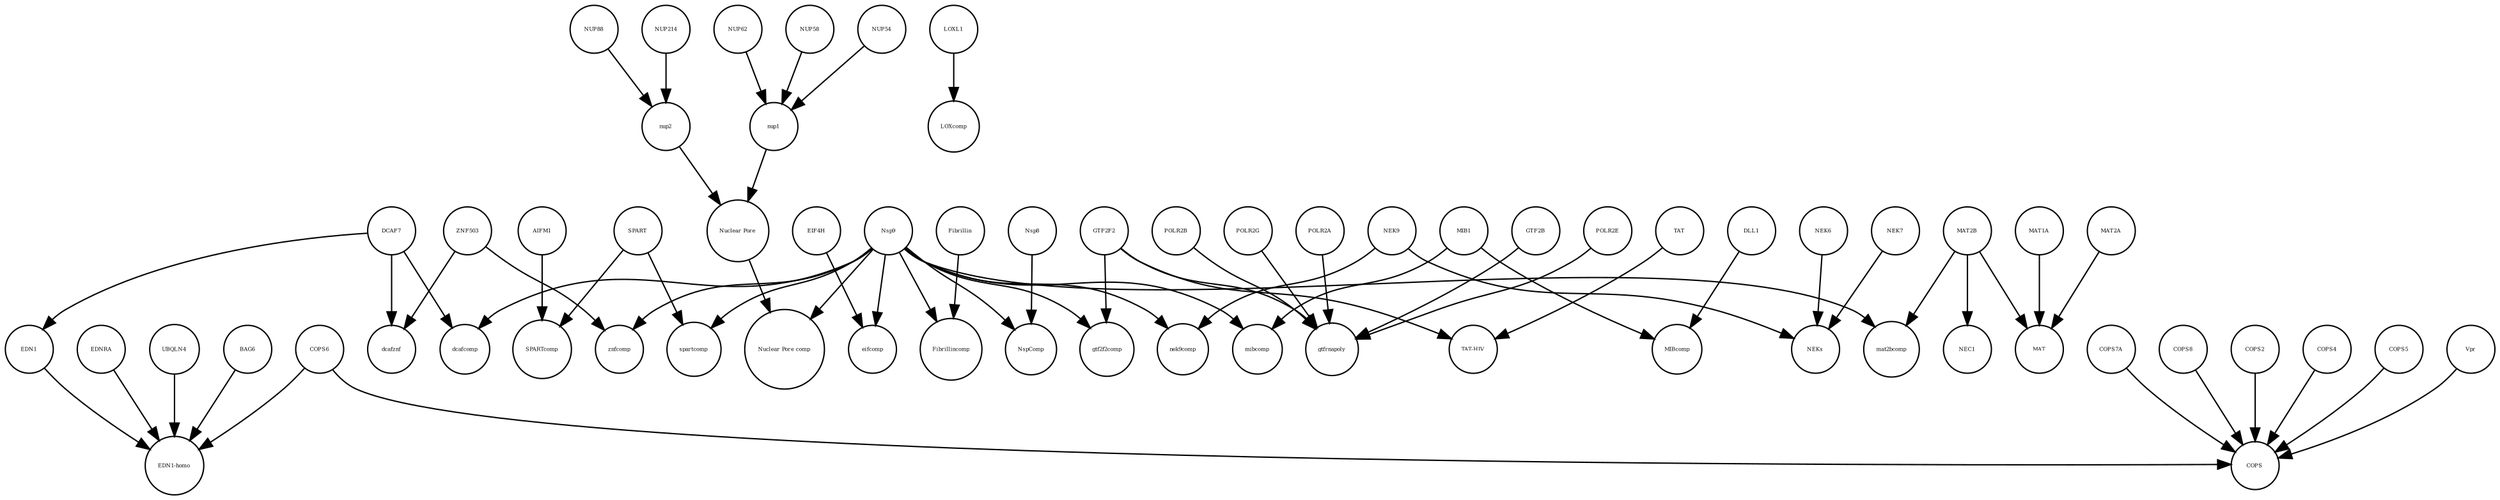 strict digraph  {
UBQLN4 [annotation="", bipartite=0, cls=macromolecule, fontsize=4, label=UBQLN4, shape=circle];
spartcomp [annotation="", bipartite=0, cls=complex, fontsize=4, label=spartcomp, shape=circle];
MIBcomp [annotation="", bipartite=0, cls=complex, fontsize=4, label=MIBcomp, shape=circle];
nup2 [annotation="", bipartite=0, cls=complex, fontsize=4, label=nup2, shape=circle];
EIF4H [annotation="urn_miriam_uniprot_Q15056|urn_miriam_pubmed_10585411|urn_miriam_pubmed_11418588", bipartite=0, cls=macromolecule, fontsize=4, label=EIF4H, shape=circle];
LOXcomp [annotation="", bipartite=0, cls=complex, fontsize=4, label=LOXcomp, shape=circle];
Nsp8 [annotation="urn_miriam_uniprot_P0DTD1|urn_miriam_ncbiprotein_YP_009725304", bipartite=0, cls=macromolecule, fontsize=4, label=Nsp8, shape=circle];
NUP214 [annotation=urn_miriam_uniprot_P35658, bipartite=0, cls=macromolecule, fontsize=4, label=NUP214, shape=circle];
SPARTcomp [annotation="", bipartite=0, cls=complex, fontsize=4, label=SPARTcomp, shape=circle];
BAG6 [annotation="", bipartite=0, cls=macromolecule, fontsize=4, label=BAG6, shape=circle];
POLR2G [annotation="", bipartite=0, cls=macromolecule, fontsize=4, label=POLR2G, shape=circle];
TAT [annotation="", bipartite=0, cls=macromolecule, fontsize=4, label=TAT, shape=circle];
dcafcomp [annotation="", bipartite=0, cls=complex, fontsize=4, label=dcafcomp, shape=circle];
"EDN1-homo" [annotation="", bipartite=0, cls=complex, fontsize=4, label="EDN1-homo", shape=circle];
COPS7A [annotation="", bipartite=0, cls=macromolecule, fontsize=4, label=COPS7A, shape=circle];
EDN1 [annotation=urn_miriam_uniprot_P05305, bipartite=0, cls=macromolecule, fontsize=4, label=EDN1, shape=circle];
znfcomp [annotation="", bipartite=0, cls=complex, fontsize=4, label=znfcomp, shape=circle];
COPS8 [annotation="", bipartite=0, cls=macromolecule, fontsize=4, label=COPS8, shape=circle];
MAT [annotation="", bipartite=0, cls=complex, fontsize=4, label=MAT, shape=circle];
NUP62 [annotation=urn_miriam_uniprot_P37198, bipartite=0, cls=macromolecule, fontsize=4, label=NUP62, shape=circle];
GTF2B [annotation="", bipartite=0, cls=macromolecule, fontsize=4, label=GTF2B, shape=circle];
POLR2A [annotation=urn_miriam_uniprot_P30876, bipartite=0, cls=macromolecule, fontsize=4, label=POLR2A, shape=circle];
NEK6 [annotation="", bipartite=0, cls=macromolecule, fontsize=4, label=NEK6, shape=circle];
COPS2 [annotation="", bipartite=0, cls=macromolecule, fontsize=4, label=COPS2, shape=circle];
COPS6 [annotation="", bipartite=0, cls=macromolecule, fontsize=4, label=COPS6, shape=circle];
gtfrnapoly [annotation="", bipartite=0, cls=complex, fontsize=4, label=gtfrnapoly, shape=circle];
NEKs [annotation="", bipartite=0, cls=complex, fontsize=4, label=NEKs, shape=circle];
"Nuclear Pore comp" [annotation="", bipartite=0, cls=complex, fontsize=4, label="Nuclear Pore comp", shape=circle];
AIFM1 [annotation="", bipartite=0, cls=macromolecule, fontsize=4, label=AIFM1, shape=circle];
nup1 [annotation="", bipartite=0, cls=complex, fontsize=4, label=nup1, shape=circle];
eifcomp [annotation="", bipartite=0, cls=complex, fontsize=4, label=eifcomp, shape=circle];
EDNRA [annotation="", bipartite=0, cls=macromolecule, fontsize=4, label=EDNRA, shape=circle];
NEC1 [annotation="", bipartite=0, cls=complex, fontsize=4, label=NEC1, shape=circle];
NEK9 [annotation=urn_miriam_uniprot_Q8TD19, bipartite=0, cls=macromolecule, fontsize=4, label=NEK9, shape=circle];
DCAF7 [annotation="urn_miriam_uniprot_P61962|urn_miriam_pubmed_16887337|urn_miriam_pubmed_16949367", bipartite=0, cls=macromolecule, fontsize=4, label=DCAF7, shape=circle];
Nsp9 [annotation="urn_miriam_uniprot_P0DTD1|urn_miriam_ncbiprotein_YP_009725305", bipartite=0, cls=macromolecule, fontsize=4, label=Nsp9, shape=circle];
DLL1 [annotation="", bipartite=0, cls=macromolecule, fontsize=4, label=DLL1, shape=circle];
gtf2f2comp [annotation="", bipartite=0, cls=complex, fontsize=4, label=gtf2f2comp, shape=circle];
Fibrillincomp [annotation="", bipartite=0, cls=complex, fontsize=4, label=Fibrillincomp, shape=circle];
NspComp [annotation="", bipartite=0, cls=complex, fontsize=4, label=NspComp, shape=circle];
nek9comp [annotation="", bipartite=0, cls=complex, fontsize=4, label=nek9comp, shape=circle];
NEK7 [annotation="", bipartite=0, cls=macromolecule, fontsize=4, label=NEK7, shape=circle];
NUP58 [annotation=urn_miriam_uniprot_Q9BVL2, bipartite=0, cls=macromolecule, fontsize=4, label=NUP58, shape=circle];
"Nuclear Pore" [annotation="", bipartite=0, cls=complex, fontsize=4, label="Nuclear Pore", shape=circle];
COPS4 [annotation="", bipartite=0, cls=macromolecule, fontsize=4, label=COPS4, shape=circle];
"TAT-HIV" [annotation="", bipartite=0, cls=complex, fontsize=4, label="TAT-HIV", shape=circle];
mibcomp [annotation="", bipartite=0, cls=complex, fontsize=4, label=mibcomp, shape=circle];
COPS [annotation="", bipartite=0, cls=complex, fontsize=4, label=COPS, shape=circle];
MIB1 [annotation="urn_miriam_uniprot_Q86YT6|urn_miriam_pubmed_24185901", bipartite=0, cls=macromolecule, fontsize=4, label=MIB1, shape=circle];
NUP88 [annotation="urn_miriam_uniprot_Q99567|urn_miriam_pubmed_30543681", bipartite=0, cls=macromolecule, fontsize=4, label=NUP88, shape=circle];
COPS5 [annotation="", bipartite=0, cls=macromolecule, fontsize=4, label=COPS5, shape=circle];
MAT1A [annotation="", bipartite=0, cls=macromolecule, fontsize=4, label=MAT1A, shape=circle];
MAT2B [annotation="urn_miriam_uniprot_Q9NZL9|urn_miriam_pubmed_10644686|urn_miriam_pubmed_23189196|urn_miriam_pubmed_25075345|urn_miriam_pubmed_23425511", bipartite=0, cls=macromolecule, fontsize=4, label=MAT2B, shape=circle];
POLR2B [annotation="", bipartite=0, cls=macromolecule, fontsize=4, label=POLR2B, shape=circle];
Fibrillin [annotation="", bipartite=0, cls=complex, fontsize=4, label=Fibrillin, shape=circle];
dcafznf [annotation="", bipartite=0, cls=complex, fontsize=4, label=dcafznf, shape=circle];
GTF2F2 [annotation="urn_miriam_uniprot_P13984|urn_miriam_pubmed_10428810", bipartite=0, cls=macromolecule, fontsize=4, label=GTF2F2, shape=circle];
ZNF503 [annotation=urn_miriam_uniprot_Q96F45, bipartite=0, cls=macromolecule, fontsize=4, label=ZNF503, shape=circle];
POLR2E [annotation="", bipartite=0, cls=macromolecule, fontsize=4, label=POLR2E, shape=circle];
SPART [annotation=urn_miriam_uniprot_Q8N0X7, bipartite=0, cls=macromolecule, fontsize=4, label=SPART, shape=circle];
Vpr [annotation="", bipartite=0, cls=macromolecule, fontsize=4, label=Vpr, shape=circle];
mat2bcomp [annotation="", bipartite=0, cls=complex, fontsize=4, label=mat2bcomp, shape=circle];
MAT2A [annotation="", bipartite=0, cls=macromolecule, fontsize=4, label=MAT2A, shape=circle];
NUP54 [annotation=urn_miriam_uniprot_Q7Z3B4, bipartite=0, cls=macromolecule, fontsize=4, label=NUP54, shape=circle];
LOXL1 [annotation="", bipartite=0, cls=macromolecule, fontsize=4, label=LOXL1, shape=circle];
UBQLN4 -> "EDN1-homo"  [annotation="", interaction_type=production];
nup2 -> "Nuclear Pore"  [annotation="", interaction_type=production];
EIF4H -> eifcomp  [annotation="", interaction_type=production];
Nsp8 -> NspComp  [annotation="", interaction_type=production];
NUP214 -> nup2  [annotation="", interaction_type=production];
BAG6 -> "EDN1-homo"  [annotation="", interaction_type=production];
POLR2G -> gtfrnapoly  [annotation="", interaction_type=production];
TAT -> "TAT-HIV"  [annotation="", interaction_type=production];
COPS7A -> COPS  [annotation="", interaction_type=production];
EDN1 -> "EDN1-homo"  [annotation="", interaction_type=production];
COPS8 -> COPS  [annotation="", interaction_type=production];
NUP62 -> nup1  [annotation="", interaction_type=production];
GTF2B -> gtfrnapoly  [annotation="", interaction_type=production];
POLR2A -> gtfrnapoly  [annotation="", interaction_type=production];
NEK6 -> NEKs  [annotation="", interaction_type=production];
COPS2 -> COPS  [annotation="", interaction_type=production];
COPS6 -> COPS  [annotation="", interaction_type=production];
COPS6 -> "EDN1-homo"  [annotation="", interaction_type=production];
AIFM1 -> SPARTcomp  [annotation="", interaction_type=production];
nup1 -> "Nuclear Pore"  [annotation="", interaction_type=production];
EDNRA -> "EDN1-homo"  [annotation="", interaction_type=production];
NEK9 -> nek9comp  [annotation="", interaction_type=production];
NEK9 -> NEKs  [annotation="", interaction_type=production];
DCAF7 -> EDN1  [annotation=urn_miriam_pubmed_27880803, interaction_type=catalysis];
DCAF7 -> dcafznf  [annotation="", interaction_type=production];
DCAF7 -> dcafcomp  [annotation="", interaction_type=production];
Nsp9 -> znfcomp  [annotation="", interaction_type=production];
Nsp9 -> dcafcomp  [annotation="", interaction_type=production];
Nsp9 -> mat2bcomp  [annotation="", interaction_type=production];
Nsp9 -> mibcomp  [annotation="", interaction_type=production];
Nsp9 -> nek9comp  [annotation="", interaction_type=production];
Nsp9 -> Fibrillincomp  [annotation="", interaction_type=production];
Nsp9 -> gtf2f2comp  [annotation="", interaction_type=production];
Nsp9 -> spartcomp  [annotation="", interaction_type=production];
Nsp9 -> "Nuclear Pore comp"  [annotation="", interaction_type=production];
Nsp9 -> eifcomp  [annotation="", interaction_type=production];
Nsp9 -> NspComp  [annotation="", interaction_type=production];
DLL1 -> MIBcomp  [annotation="", interaction_type=production];
NEK7 -> NEKs  [annotation="", interaction_type=production];
NUP58 -> nup1  [annotation="", interaction_type=production];
"Nuclear Pore" -> "Nuclear Pore comp"  [annotation="", interaction_type=production];
COPS4 -> COPS  [annotation="", interaction_type=production];
MIB1 -> mibcomp  [annotation="", interaction_type=production];
MIB1 -> MIBcomp  [annotation="", interaction_type=production];
NUP88 -> nup2  [annotation="", interaction_type=production];
COPS5 -> COPS  [annotation="", interaction_type=production];
MAT1A -> MAT  [annotation="", interaction_type=production];
MAT2B -> MAT  [annotation="", interaction_type=production];
MAT2B -> NEC1  [annotation="", interaction_type=production];
MAT2B -> mat2bcomp  [annotation="", interaction_type=production];
POLR2B -> gtfrnapoly  [annotation="", interaction_type=production];
Fibrillin -> Fibrillincomp  [annotation="", interaction_type=production];
GTF2F2 -> "TAT-HIV"  [annotation="", interaction_type=production];
GTF2F2 -> gtfrnapoly  [annotation="", interaction_type=production];
GTF2F2 -> gtf2f2comp  [annotation="", interaction_type=production];
ZNF503 -> znfcomp  [annotation="", interaction_type=production];
ZNF503 -> dcafznf  [annotation="", interaction_type=production];
POLR2E -> gtfrnapoly  [annotation="", interaction_type=production];
SPART -> SPARTcomp  [annotation="", interaction_type=production];
SPART -> spartcomp  [annotation="", interaction_type=production];
Vpr -> COPS  [annotation="", interaction_type=production];
MAT2A -> MAT  [annotation="", interaction_type=production];
NUP54 -> nup1  [annotation="", interaction_type=production];
LOXL1 -> LOXcomp  [annotation="", interaction_type=production];
}
